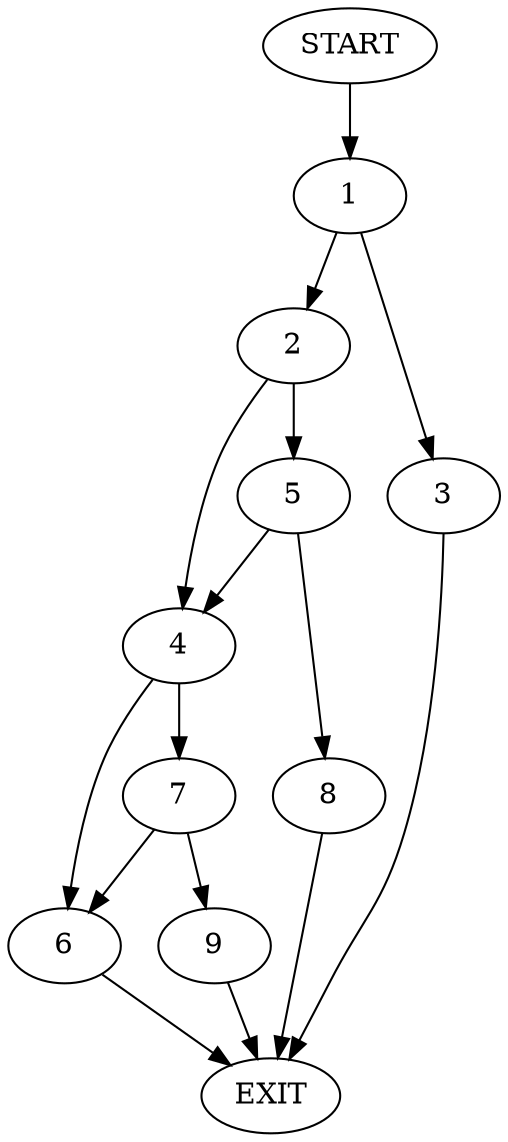 digraph {
0 [label="START"]
10 [label="EXIT"]
0 -> 1
1 -> 2
1 -> 3
3 -> 10
2 -> 4
2 -> 5
4 -> 6
4 -> 7
5 -> 8
5 -> 4
8 -> 10
6 -> 10
7 -> 9
7 -> 6
9 -> 10
}
